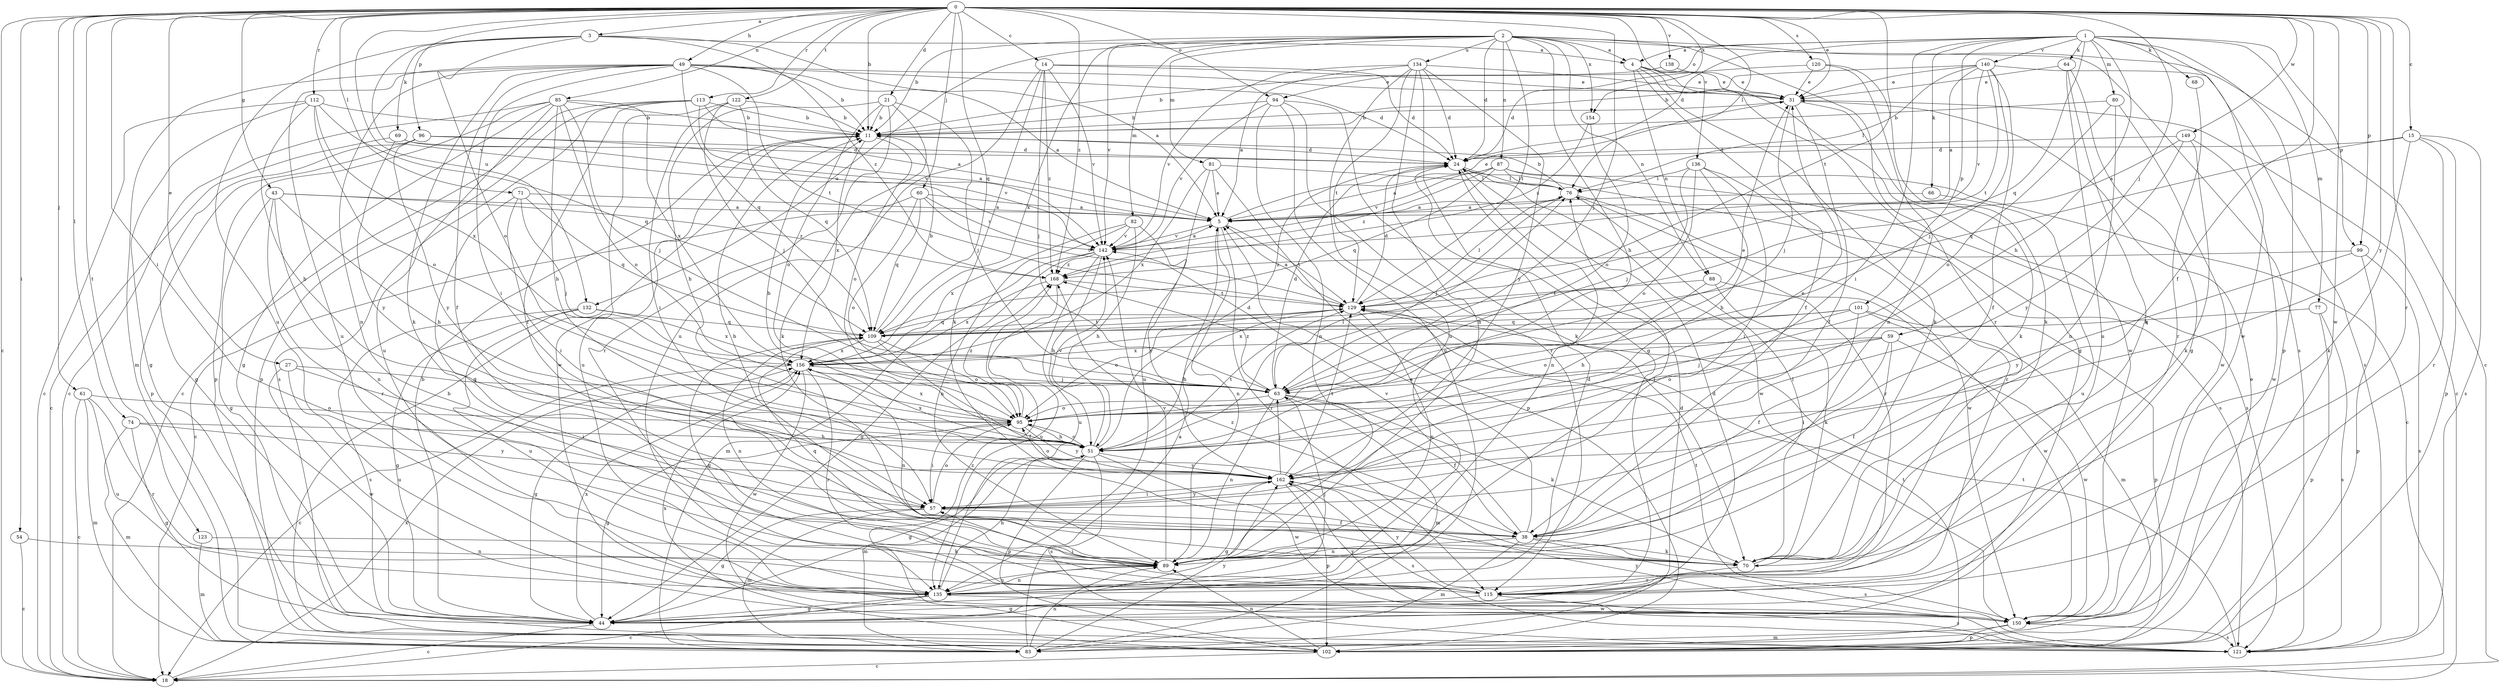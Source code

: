 strict digraph  {
0;
1;
2;
3;
4;
5;
11;
14;
15;
18;
21;
24;
27;
31;
38;
43;
44;
49;
51;
54;
57;
59;
60;
61;
63;
64;
66;
68;
69;
70;
71;
74;
76;
77;
80;
81;
82;
83;
85;
87;
88;
89;
94;
95;
96;
99;
101;
102;
109;
112;
113;
115;
120;
121;
122;
123;
129;
132;
134;
135;
136;
138;
140;
142;
149;
150;
154;
156;
162;
168;
0 -> 3  [label=a];
0 -> 11  [label=b];
0 -> 14  [label=c];
0 -> 15  [label=c];
0 -> 18  [label=c];
0 -> 21  [label=d];
0 -> 27  [label=e];
0 -> 31  [label=e];
0 -> 38  [label=f];
0 -> 43  [label=g];
0 -> 49  [label=h];
0 -> 54  [label=i];
0 -> 57  [label=i];
0 -> 59  [label=j];
0 -> 60  [label=j];
0 -> 61  [label=j];
0 -> 63  [label=j];
0 -> 71  [label=l];
0 -> 74  [label=l];
0 -> 76  [label=l];
0 -> 85  [label=n];
0 -> 94  [label=o];
0 -> 96  [label=p];
0 -> 99  [label=p];
0 -> 109  [label=q];
0 -> 112  [label=r];
0 -> 113  [label=r];
0 -> 115  [label=r];
0 -> 120  [label=s];
0 -> 122  [label=t];
0 -> 123  [label=t];
0 -> 129  [label=t];
0 -> 132  [label=u];
0 -> 136  [label=v];
0 -> 138  [label=v];
0 -> 149  [label=w];
0 -> 150  [label=w];
0 -> 154  [label=x];
0 -> 162  [label=y];
0 -> 168  [label=z];
1 -> 4  [label=a];
1 -> 24  [label=d];
1 -> 51  [label=h];
1 -> 57  [label=i];
1 -> 64  [label=k];
1 -> 66  [label=k];
1 -> 68  [label=k];
1 -> 77  [label=m];
1 -> 80  [label=m];
1 -> 94  [label=o];
1 -> 99  [label=p];
1 -> 101  [label=p];
1 -> 102  [label=p];
1 -> 109  [label=q];
1 -> 140  [label=v];
1 -> 150  [label=w];
2 -> 4  [label=a];
2 -> 11  [label=b];
2 -> 18  [label=c];
2 -> 24  [label=d];
2 -> 51  [label=h];
2 -> 81  [label=m];
2 -> 82  [label=m];
2 -> 87  [label=n];
2 -> 88  [label=n];
2 -> 115  [label=r];
2 -> 121  [label=s];
2 -> 129  [label=t];
2 -> 132  [label=u];
2 -> 134  [label=u];
2 -> 142  [label=v];
2 -> 154  [label=x];
2 -> 156  [label=x];
3 -> 4  [label=a];
3 -> 5  [label=a];
3 -> 69  [label=k];
3 -> 95  [label=o];
3 -> 135  [label=u];
3 -> 142  [label=v];
3 -> 168  [label=z];
4 -> 31  [label=e];
4 -> 38  [label=f];
4 -> 44  [label=g];
4 -> 70  [label=k];
4 -> 88  [label=n];
4 -> 150  [label=w];
5 -> 31  [label=e];
5 -> 89  [label=n];
5 -> 115  [label=r];
5 -> 129  [label=t];
5 -> 142  [label=v];
11 -> 24  [label=d];
11 -> 95  [label=o];
11 -> 135  [label=u];
11 -> 156  [label=x];
14 -> 24  [label=d];
14 -> 31  [label=e];
14 -> 63  [label=j];
14 -> 70  [label=k];
14 -> 135  [label=u];
14 -> 142  [label=v];
14 -> 168  [label=z];
15 -> 24  [label=d];
15 -> 70  [label=k];
15 -> 102  [label=p];
15 -> 109  [label=q];
15 -> 115  [label=r];
15 -> 121  [label=s];
18 -> 156  [label=x];
21 -> 11  [label=b];
21 -> 51  [label=h];
21 -> 63  [label=j];
21 -> 70  [label=k];
21 -> 95  [label=o];
21 -> 115  [label=r];
24 -> 76  [label=l];
24 -> 89  [label=n];
24 -> 121  [label=s];
24 -> 150  [label=w];
27 -> 57  [label=i];
27 -> 63  [label=j];
27 -> 135  [label=u];
27 -> 150  [label=w];
31 -> 11  [label=b];
31 -> 18  [label=c];
31 -> 38  [label=f];
31 -> 63  [label=j];
31 -> 70  [label=k];
38 -> 5  [label=a];
38 -> 11  [label=b];
38 -> 70  [label=k];
38 -> 83  [label=m];
38 -> 89  [label=n];
38 -> 121  [label=s];
38 -> 142  [label=v];
43 -> 5  [label=a];
43 -> 44  [label=g];
43 -> 51  [label=h];
43 -> 89  [label=n];
43 -> 115  [label=r];
43 -> 168  [label=z];
44 -> 11  [label=b];
44 -> 18  [label=c];
44 -> 24  [label=d];
44 -> 156  [label=x];
49 -> 5  [label=a];
49 -> 11  [label=b];
49 -> 24  [label=d];
49 -> 31  [label=e];
49 -> 38  [label=f];
49 -> 57  [label=i];
49 -> 70  [label=k];
49 -> 83  [label=m];
49 -> 89  [label=n];
49 -> 109  [label=q];
49 -> 129  [label=t];
49 -> 135  [label=u];
51 -> 11  [label=b];
51 -> 24  [label=d];
51 -> 44  [label=g];
51 -> 76  [label=l];
51 -> 83  [label=m];
51 -> 95  [label=o];
51 -> 102  [label=p];
51 -> 121  [label=s];
51 -> 129  [label=t];
51 -> 142  [label=v];
51 -> 150  [label=w];
51 -> 156  [label=x];
51 -> 162  [label=y];
54 -> 18  [label=c];
54 -> 89  [label=n];
57 -> 38  [label=f];
57 -> 44  [label=g];
57 -> 83  [label=m];
57 -> 95  [label=o];
57 -> 162  [label=y];
59 -> 38  [label=f];
59 -> 57  [label=i];
59 -> 63  [label=j];
59 -> 95  [label=o];
59 -> 150  [label=w];
59 -> 156  [label=x];
60 -> 5  [label=a];
60 -> 18  [label=c];
60 -> 95  [label=o];
60 -> 109  [label=q];
60 -> 129  [label=t];
60 -> 142  [label=v];
61 -> 18  [label=c];
61 -> 83  [label=m];
61 -> 95  [label=o];
61 -> 115  [label=r];
61 -> 135  [label=u];
63 -> 24  [label=d];
63 -> 31  [label=e];
63 -> 38  [label=f];
63 -> 70  [label=k];
63 -> 83  [label=m];
63 -> 89  [label=n];
63 -> 95  [label=o];
63 -> 168  [label=z];
64 -> 31  [label=e];
64 -> 44  [label=g];
64 -> 70  [label=k];
64 -> 135  [label=u];
66 -> 5  [label=a];
66 -> 135  [label=u];
68 -> 115  [label=r];
69 -> 18  [label=c];
69 -> 24  [label=d];
69 -> 142  [label=v];
69 -> 162  [label=y];
70 -> 76  [label=l];
70 -> 115  [label=r];
70 -> 168  [label=z];
71 -> 5  [label=a];
71 -> 57  [label=i];
71 -> 63  [label=j];
71 -> 89  [label=n];
71 -> 109  [label=q];
74 -> 44  [label=g];
74 -> 51  [label=h];
74 -> 83  [label=m];
74 -> 162  [label=y];
76 -> 5  [label=a];
76 -> 11  [label=b];
76 -> 63  [label=j];
76 -> 115  [label=r];
76 -> 150  [label=w];
77 -> 102  [label=p];
77 -> 109  [label=q];
77 -> 121  [label=s];
80 -> 11  [label=b];
80 -> 89  [label=n];
80 -> 95  [label=o];
80 -> 150  [label=w];
81 -> 5  [label=a];
81 -> 76  [label=l];
81 -> 102  [label=p];
81 -> 135  [label=u];
81 -> 156  [label=x];
82 -> 51  [label=h];
82 -> 89  [label=n];
82 -> 142  [label=v];
82 -> 156  [label=x];
82 -> 162  [label=y];
83 -> 5  [label=a];
83 -> 24  [label=d];
83 -> 89  [label=n];
83 -> 162  [label=y];
85 -> 11  [label=b];
85 -> 18  [label=c];
85 -> 44  [label=g];
85 -> 51  [label=h];
85 -> 63  [label=j];
85 -> 95  [label=o];
85 -> 102  [label=p];
85 -> 135  [label=u];
85 -> 156  [label=x];
87 -> 5  [label=a];
87 -> 18  [label=c];
87 -> 76  [label=l];
87 -> 109  [label=q];
87 -> 121  [label=s];
87 -> 142  [label=v];
87 -> 168  [label=z];
88 -> 51  [label=h];
88 -> 70  [label=k];
88 -> 129  [label=t];
88 -> 150  [label=w];
89 -> 76  [label=l];
89 -> 109  [label=q];
89 -> 135  [label=u];
89 -> 142  [label=v];
94 -> 11  [label=b];
94 -> 70  [label=k];
94 -> 89  [label=n];
94 -> 115  [label=r];
94 -> 135  [label=u];
94 -> 142  [label=v];
95 -> 44  [label=g];
95 -> 51  [label=h];
95 -> 57  [label=i];
95 -> 156  [label=x];
95 -> 162  [label=y];
95 -> 168  [label=z];
96 -> 5  [label=a];
96 -> 24  [label=d];
96 -> 44  [label=g];
96 -> 102  [label=p];
96 -> 162  [label=y];
99 -> 102  [label=p];
99 -> 121  [label=s];
99 -> 162  [label=y];
99 -> 168  [label=z];
101 -> 38  [label=f];
101 -> 83  [label=m];
101 -> 95  [label=o];
101 -> 102  [label=p];
101 -> 109  [label=q];
101 -> 156  [label=x];
102 -> 11  [label=b];
102 -> 18  [label=c];
102 -> 31  [label=e];
102 -> 89  [label=n];
102 -> 129  [label=t];
102 -> 156  [label=x];
102 -> 168  [label=z];
109 -> 11  [label=b];
109 -> 38  [label=f];
109 -> 89  [label=n];
109 -> 95  [label=o];
109 -> 129  [label=t];
109 -> 156  [label=x];
112 -> 11  [label=b];
112 -> 18  [label=c];
112 -> 44  [label=g];
112 -> 51  [label=h];
112 -> 95  [label=o];
112 -> 109  [label=q];
112 -> 156  [label=x];
113 -> 5  [label=a];
113 -> 11  [label=b];
113 -> 18  [label=c];
113 -> 38  [label=f];
113 -> 102  [label=p];
113 -> 121  [label=s];
113 -> 142  [label=v];
115 -> 44  [label=g];
115 -> 57  [label=i];
115 -> 109  [label=q];
115 -> 121  [label=s];
115 -> 162  [label=y];
120 -> 24  [label=d];
120 -> 31  [label=e];
120 -> 70  [label=k];
120 -> 89  [label=n];
121 -> 129  [label=t];
121 -> 162  [label=y];
122 -> 11  [label=b];
122 -> 57  [label=i];
122 -> 63  [label=j];
122 -> 109  [label=q];
122 -> 150  [label=w];
123 -> 70  [label=k];
123 -> 83  [label=m];
129 -> 5  [label=a];
129 -> 24  [label=d];
129 -> 51  [label=h];
129 -> 76  [label=l];
129 -> 89  [label=n];
129 -> 95  [label=o];
129 -> 109  [label=q];
132 -> 44  [label=g];
132 -> 109  [label=q];
132 -> 121  [label=s];
132 -> 135  [label=u];
132 -> 156  [label=x];
134 -> 5  [label=a];
134 -> 24  [label=d];
134 -> 31  [label=e];
134 -> 44  [label=g];
134 -> 89  [label=n];
134 -> 129  [label=t];
134 -> 135  [label=u];
134 -> 142  [label=v];
134 -> 162  [label=y];
135 -> 18  [label=c];
135 -> 24  [label=d];
135 -> 44  [label=g];
135 -> 51  [label=h];
135 -> 63  [label=j];
135 -> 89  [label=n];
135 -> 150  [label=w];
136 -> 51  [label=h];
136 -> 57  [label=i];
136 -> 63  [label=j];
136 -> 76  [label=l];
136 -> 95  [label=o];
136 -> 115  [label=r];
138 -> 11  [label=b];
138 -> 31  [label=e];
140 -> 5  [label=a];
140 -> 11  [label=b];
140 -> 31  [label=e];
140 -> 38  [label=f];
140 -> 63  [label=j];
140 -> 76  [label=l];
140 -> 121  [label=s];
140 -> 129  [label=t];
140 -> 142  [label=v];
142 -> 5  [label=a];
142 -> 44  [label=g];
142 -> 51  [label=h];
142 -> 83  [label=m];
142 -> 135  [label=u];
142 -> 168  [label=z];
149 -> 5  [label=a];
149 -> 24  [label=d];
149 -> 70  [label=k];
149 -> 150  [label=w];
149 -> 162  [label=y];
150 -> 83  [label=m];
150 -> 102  [label=p];
150 -> 121  [label=s];
150 -> 129  [label=t];
150 -> 162  [label=y];
154 -> 95  [label=o];
154 -> 168  [label=z];
156 -> 18  [label=c];
156 -> 44  [label=g];
156 -> 63  [label=j];
156 -> 89  [label=n];
156 -> 115  [label=r];
156 -> 150  [label=w];
162 -> 31  [label=e];
162 -> 44  [label=g];
162 -> 57  [label=i];
162 -> 63  [label=j];
162 -> 95  [label=o];
162 -> 102  [label=p];
162 -> 121  [label=s];
162 -> 129  [label=t];
168 -> 129  [label=t];
168 -> 135  [label=u];
168 -> 156  [label=x];
}

